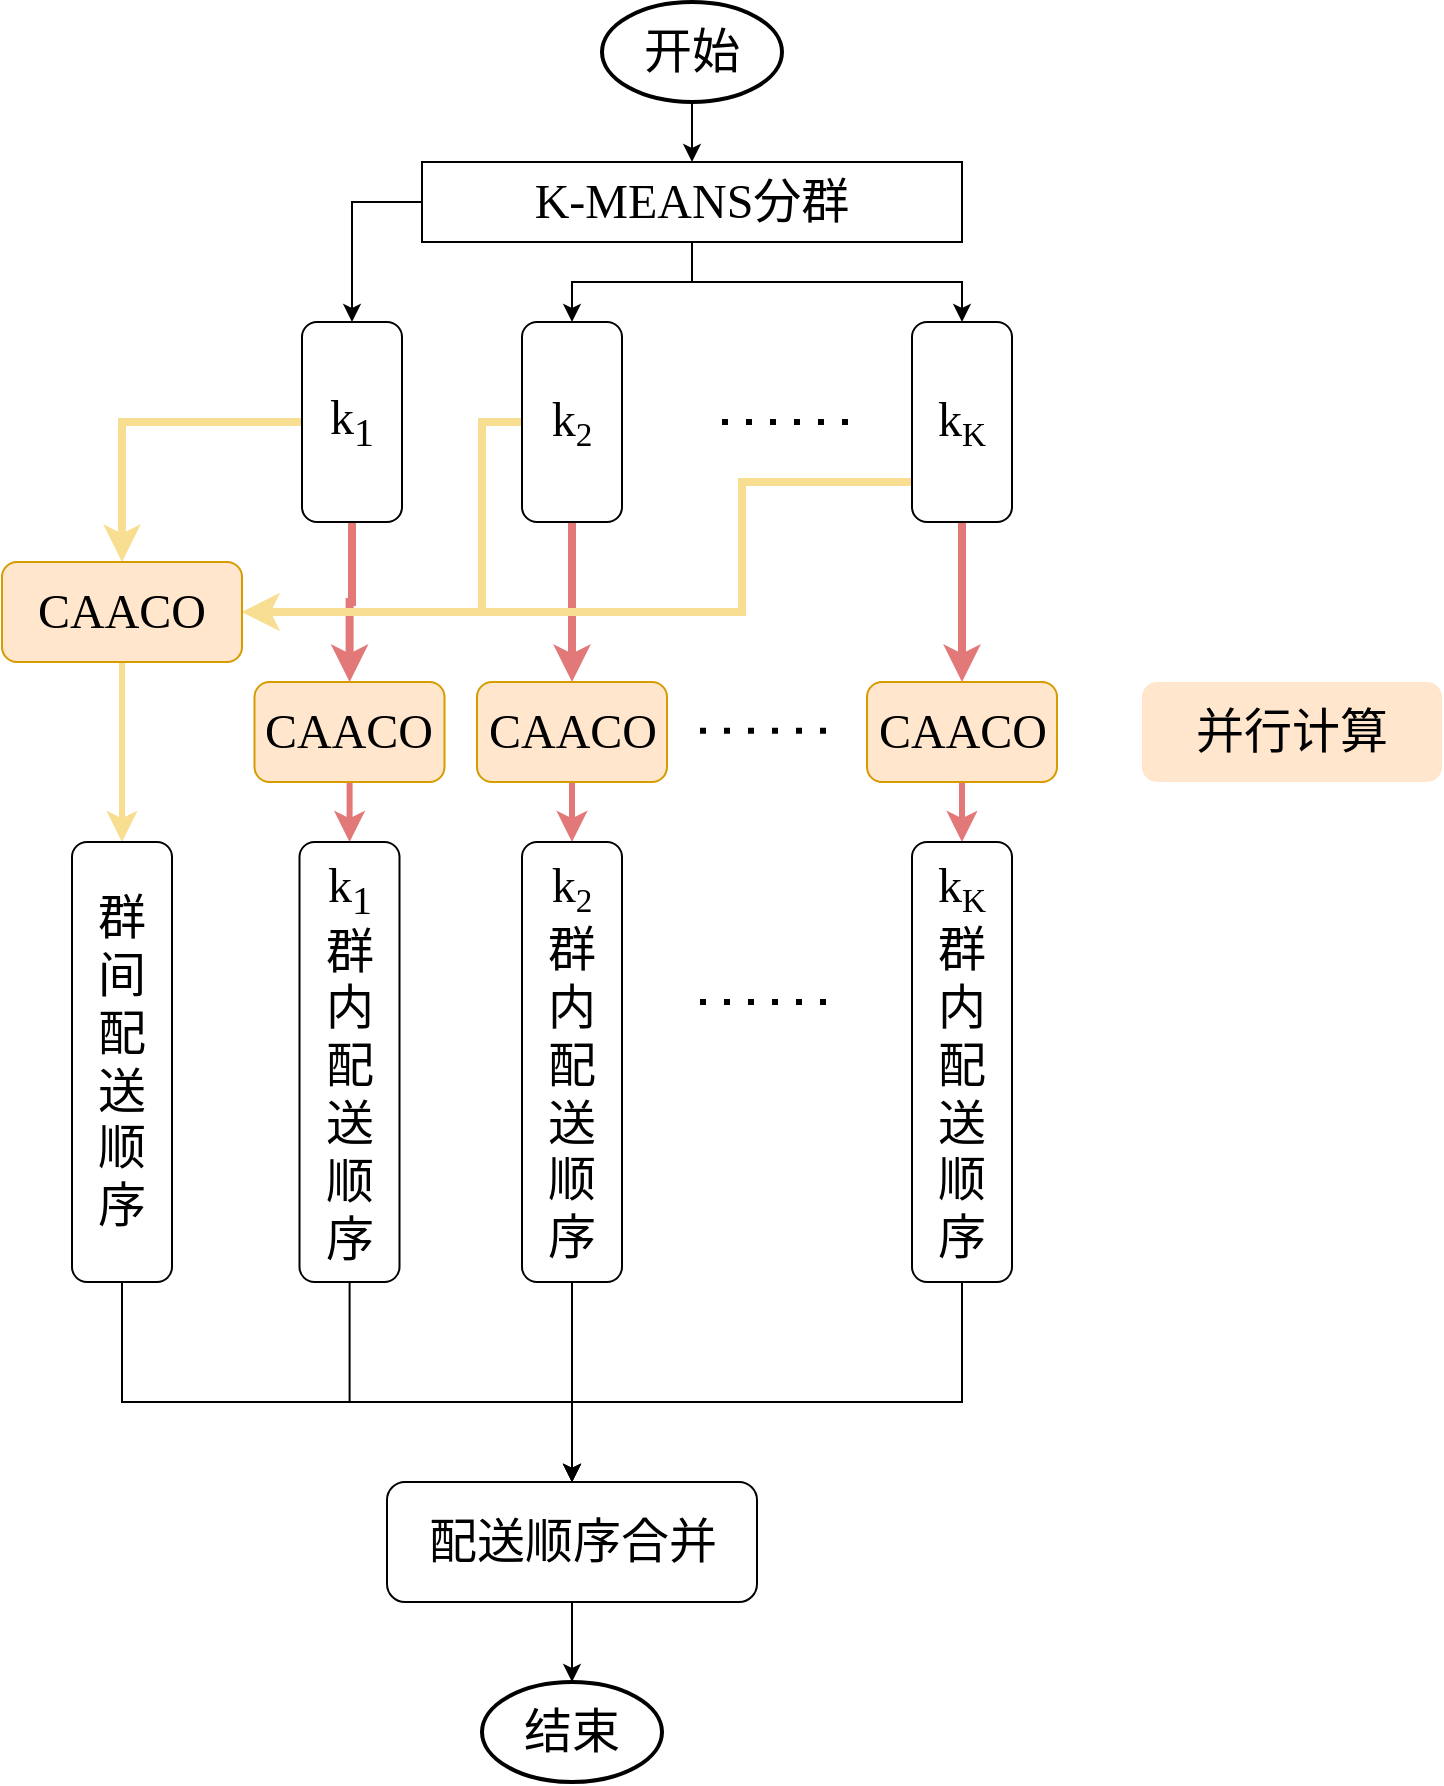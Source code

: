 <mxfile version="24.0.1" type="github">
  <diagram id="_y_MiWxf_ru2kXOl8PKq" name="第 1 页">
    <mxGraphModel dx="1682" dy="989" grid="1" gridSize="10" guides="1" tooltips="1" connect="1" arrows="1" fold="1" page="1" pageScale="1" pageWidth="827" pageHeight="1169" math="0" shadow="0">
      <root>
        <mxCell id="0" />
        <mxCell id="1" parent="0" />
        <mxCell id="ek3AfG3ewywKdCFBDNp1-17" value="" style="edgeStyle=orthogonalEdgeStyle;rounded=0;orthogonalLoop=1;jettySize=auto;html=1;fontSize=24;entryX=0.5;entryY=0;entryDx=0;entryDy=0;" parent="1" source="ek3AfG3ewywKdCFBDNp1-6" target="ek3AfG3ewywKdCFBDNp1-7" edge="1">
          <mxGeometry relative="1" as="geometry">
            <mxPoint x="380" y="200" as="targetPoint" />
          </mxGeometry>
        </mxCell>
        <mxCell id="ek3AfG3ewywKdCFBDNp1-6" value="&lt;font face=&quot;宋体&quot;&gt;开始&lt;/font&gt;" style="strokeWidth=2;html=1;shape=mxgraph.flowchart.start_1;whiteSpace=wrap;fontSize=24;fillColor=none;" parent="1" vertex="1">
          <mxGeometry x="330" y="140" width="90" height="50" as="geometry" />
        </mxCell>
        <mxCell id="ek3AfG3ewywKdCFBDNp1-19" value="" style="edgeStyle=orthogonalEdgeStyle;rounded=0;orthogonalLoop=1;jettySize=auto;html=1;fontSize=24;entryX=0.5;entryY=0;entryDx=0;entryDy=0;" parent="1" source="ek3AfG3ewywKdCFBDNp1-7" target="KWmsBKfHiFpu-AzZeGoA-4" edge="1">
          <mxGeometry relative="1" as="geometry">
            <mxPoint x="375" y="290" as="targetPoint" />
          </mxGeometry>
        </mxCell>
        <mxCell id="KWmsBKfHiFpu-AzZeGoA-8" style="edgeStyle=orthogonalEdgeStyle;rounded=0;orthogonalLoop=1;jettySize=auto;html=1;entryX=0.5;entryY=0;entryDx=0;entryDy=0;" parent="1" source="ek3AfG3ewywKdCFBDNp1-7" target="KWmsBKfHiFpu-AzZeGoA-3" edge="1">
          <mxGeometry relative="1" as="geometry" />
        </mxCell>
        <mxCell id="KWmsBKfHiFpu-AzZeGoA-9" style="edgeStyle=orthogonalEdgeStyle;rounded=0;orthogonalLoop=1;jettySize=auto;html=1;" parent="1" source="ek3AfG3ewywKdCFBDNp1-7" target="KWmsBKfHiFpu-AzZeGoA-6" edge="1">
          <mxGeometry relative="1" as="geometry" />
        </mxCell>
        <mxCell id="ek3AfG3ewywKdCFBDNp1-7" value="&lt;font face=&quot;Times New Roman&quot;&gt;K-MEANS&lt;/font&gt;&lt;font face=&quot;宋体&quot;&gt;分群&lt;/font&gt;" style="rounded=0;whiteSpace=wrap;html=1;fontSize=24;fillColor=none;" parent="1" vertex="1">
          <mxGeometry x="240" y="220" width="270" height="40" as="geometry" />
        </mxCell>
        <mxCell id="KWmsBKfHiFpu-AzZeGoA-11" value="" style="edgeStyle=orthogonalEdgeStyle;rounded=0;orthogonalLoop=1;jettySize=auto;html=1;strokeColor=#e27878;strokeWidth=4;" parent="1" source="KWmsBKfHiFpu-AzZeGoA-3" target="KWmsBKfHiFpu-AzZeGoA-10" edge="1">
          <mxGeometry relative="1" as="geometry" />
        </mxCell>
        <mxCell id="KWmsBKfHiFpu-AzZeGoA-19" style="edgeStyle=orthogonalEdgeStyle;rounded=0;orthogonalLoop=1;jettySize=auto;html=1;entryX=0.5;entryY=0;entryDx=0;entryDy=0;fillColor=#fff2cc;strokeColor=#f8de91;strokeWidth=4;" parent="1" source="KWmsBKfHiFpu-AzZeGoA-3" target="KWmsBKfHiFpu-AzZeGoA-21" edge="1">
          <mxGeometry relative="1" as="geometry">
            <mxPoint x="110" y="440" as="targetPoint" />
          </mxGeometry>
        </mxCell>
        <mxCell id="KWmsBKfHiFpu-AzZeGoA-3" value="&lt;font style=&quot;font-size: 24px;&quot;&gt;k&lt;sub&gt;1&lt;/sub&gt;&lt;/font&gt;" style="rounded=1;whiteSpace=wrap;html=1;fillColor=none;fontFamily=宋体;fontSize=24;" parent="1" vertex="1">
          <mxGeometry x="180" y="300" width="50" height="100" as="geometry" />
        </mxCell>
        <mxCell id="KWmsBKfHiFpu-AzZeGoA-13" style="edgeStyle=orthogonalEdgeStyle;rounded=0;orthogonalLoop=1;jettySize=auto;html=1;strokeColor=#e27878;strokeWidth=4;" parent="1" source="KWmsBKfHiFpu-AzZeGoA-4" target="KWmsBKfHiFpu-AzZeGoA-12" edge="1">
          <mxGeometry relative="1" as="geometry" />
        </mxCell>
        <mxCell id="KWmsBKfHiFpu-AzZeGoA-27" style="edgeStyle=orthogonalEdgeStyle;rounded=0;orthogonalLoop=1;jettySize=auto;html=1;fillColor=#fff2cc;strokeColor=#f8de91;strokeWidth=4;entryX=1;entryY=0.5;entryDx=0;entryDy=0;" parent="1" source="KWmsBKfHiFpu-AzZeGoA-4" target="KWmsBKfHiFpu-AzZeGoA-21" edge="1">
          <mxGeometry relative="1" as="geometry">
            <mxPoint x="180" y="420" as="targetPoint" />
            <Array as="points">
              <mxPoint x="270" y="350" />
              <mxPoint x="270" y="445" />
            </Array>
          </mxGeometry>
        </mxCell>
        <mxCell id="KWmsBKfHiFpu-AzZeGoA-4" value="&lt;font style=&quot;font-size: 24px;&quot;&gt;k&lt;/font&gt;&lt;font style=&quot;font-size: 20px;&quot;&gt;&lt;sub&gt;2&lt;/sub&gt;&lt;/font&gt;" style="rounded=1;whiteSpace=wrap;html=1;fillColor=none;fontFamily=宋体;fontSize=24;" parent="1" vertex="1">
          <mxGeometry x="290" y="300" width="50" height="100" as="geometry" />
        </mxCell>
        <mxCell id="KWmsBKfHiFpu-AzZeGoA-15" style="edgeStyle=orthogonalEdgeStyle;rounded=0;orthogonalLoop=1;jettySize=auto;html=1;entryX=0.5;entryY=0;entryDx=0;entryDy=0;strokeWidth=4;strokeColor=#e27878;" parent="1" source="KWmsBKfHiFpu-AzZeGoA-6" target="KWmsBKfHiFpu-AzZeGoA-14" edge="1">
          <mxGeometry relative="1" as="geometry" />
        </mxCell>
        <mxCell id="KWmsBKfHiFpu-AzZeGoA-28" style="edgeStyle=orthogonalEdgeStyle;rounded=0;orthogonalLoop=1;jettySize=auto;html=1;entryX=1;entryY=0.5;entryDx=0;entryDy=0;fillColor=#fff2cc;strokeColor=#f8de91;strokeWidth=4;" parent="1" source="KWmsBKfHiFpu-AzZeGoA-6" target="KWmsBKfHiFpu-AzZeGoA-21" edge="1">
          <mxGeometry relative="1" as="geometry">
            <Array as="points">
              <mxPoint x="400" y="380" />
              <mxPoint x="400" y="445" />
            </Array>
          </mxGeometry>
        </mxCell>
        <mxCell id="KWmsBKfHiFpu-AzZeGoA-6" value="&lt;font style=&quot;font-size: 24px;&quot;&gt;k&lt;/font&gt;&lt;font style=&quot;font-size: 20px;&quot;&gt;&lt;sub&gt;K&lt;/sub&gt;&lt;/font&gt;" style="rounded=1;whiteSpace=wrap;html=1;fillColor=none;fontFamily=宋体;fontSize=24;" parent="1" vertex="1">
          <mxGeometry x="485" y="300" width="50" height="100" as="geometry" />
        </mxCell>
        <mxCell id="KWmsBKfHiFpu-AzZeGoA-7" value="" style="endArrow=none;dashed=1;html=1;dashPattern=1 3;strokeWidth=3;rounded=0;" parent="1" edge="1">
          <mxGeometry width="50" height="50" relative="1" as="geometry">
            <mxPoint x="390" y="350" as="sourcePoint" />
            <mxPoint x="460" y="350" as="targetPoint" />
          </mxGeometry>
        </mxCell>
        <mxCell id="zpgxpEKYq8m902Y9zk07-6" value="" style="edgeStyle=orthogonalEdgeStyle;rounded=0;orthogonalLoop=1;jettySize=auto;html=1;strokeWidth=3;strokeColor=#e27878;" edge="1" parent="1" source="KWmsBKfHiFpu-AzZeGoA-10" target="zpgxpEKYq8m902Y9zk07-2">
          <mxGeometry relative="1" as="geometry" />
        </mxCell>
        <mxCell id="KWmsBKfHiFpu-AzZeGoA-10" value="CAACO" style="rounded=1;whiteSpace=wrap;html=1;fillColor=#ffe6cc;fontFamily=宋体;fontSize=24;strokeColor=#d79b00;" parent="1" vertex="1">
          <mxGeometry x="156.25" y="480" width="95" height="50" as="geometry" />
        </mxCell>
        <mxCell id="zpgxpEKYq8m902Y9zk07-7" value="" style="edgeStyle=orthogonalEdgeStyle;rounded=0;orthogonalLoop=1;jettySize=auto;html=1;strokeWidth=3;strokeColor=#e27878;" edge="1" parent="1" source="KWmsBKfHiFpu-AzZeGoA-12" target="zpgxpEKYq8m902Y9zk07-3">
          <mxGeometry relative="1" as="geometry" />
        </mxCell>
        <mxCell id="KWmsBKfHiFpu-AzZeGoA-12" value="CAACO" style="rounded=1;whiteSpace=wrap;html=1;fillColor=#ffe6cc;fontFamily=宋体;fontSize=24;strokeColor=#d79b00;" parent="1" vertex="1">
          <mxGeometry x="267.5" y="480" width="95" height="50" as="geometry" />
        </mxCell>
        <mxCell id="zpgxpEKYq8m902Y9zk07-8" value="" style="edgeStyle=orthogonalEdgeStyle;rounded=0;orthogonalLoop=1;jettySize=auto;html=1;strokeWidth=3;strokeColor=#e27878;" edge="1" parent="1" source="KWmsBKfHiFpu-AzZeGoA-14" target="zpgxpEKYq8m902Y9zk07-4">
          <mxGeometry relative="1" as="geometry" />
        </mxCell>
        <mxCell id="KWmsBKfHiFpu-AzZeGoA-14" value="CAACO" style="rounded=1;whiteSpace=wrap;html=1;fillColor=#ffe6cc;fontFamily=宋体;fontSize=24;strokeColor=#d79b00;" parent="1" vertex="1">
          <mxGeometry x="462.5" y="480" width="95" height="50" as="geometry" />
        </mxCell>
        <mxCell id="KWmsBKfHiFpu-AzZeGoA-16" value="" style="endArrow=none;dashed=1;html=1;dashPattern=1 3;strokeWidth=3;rounded=0;" parent="1" edge="1">
          <mxGeometry width="50" height="50" relative="1" as="geometry">
            <mxPoint x="379" y="504.33" as="sourcePoint" />
            <mxPoint x="449" y="504.33" as="targetPoint" />
          </mxGeometry>
        </mxCell>
        <mxCell id="zpgxpEKYq8m902Y9zk07-9" style="edgeStyle=orthogonalEdgeStyle;rounded=0;orthogonalLoop=1;jettySize=auto;html=1;strokeWidth=3;strokeColor=#f8de91;" edge="1" parent="1" source="KWmsBKfHiFpu-AzZeGoA-21" target="KWmsBKfHiFpu-AzZeGoA-30">
          <mxGeometry relative="1" as="geometry" />
        </mxCell>
        <mxCell id="KWmsBKfHiFpu-AzZeGoA-21" value="CAACO" style="rounded=1;whiteSpace=wrap;html=1;fillColor=#ffe6cc;fontFamily=宋体;fontSize=24;strokeColor=#d79b00;" parent="1" vertex="1">
          <mxGeometry x="30" y="420" width="120" height="50" as="geometry" />
        </mxCell>
        <mxCell id="zpgxpEKYq8m902Y9zk07-12" value="" style="edgeStyle=orthogonalEdgeStyle;rounded=0;orthogonalLoop=1;jettySize=auto;html=1;" edge="1" parent="1" source="KWmsBKfHiFpu-AzZeGoA-30" target="zpgxpEKYq8m902Y9zk07-11">
          <mxGeometry relative="1" as="geometry">
            <Array as="points">
              <mxPoint x="90" y="840" />
              <mxPoint x="315" y="840" />
            </Array>
          </mxGeometry>
        </mxCell>
        <mxCell id="KWmsBKfHiFpu-AzZeGoA-30" value="群&lt;div&gt;间&lt;/div&gt;&lt;div&gt;配&lt;/div&gt;&lt;div&gt;送&lt;/div&gt;&lt;div&gt;顺&lt;/div&gt;&lt;div&gt;序&lt;/div&gt;" style="rounded=1;whiteSpace=wrap;html=1;fillColor=none;fontFamily=宋体;fontSize=24;" parent="1" vertex="1">
          <mxGeometry x="65" y="560" width="50" height="220" as="geometry" />
        </mxCell>
        <mxCell id="zpgxpEKYq8m902Y9zk07-13" style="edgeStyle=orthogonalEdgeStyle;rounded=0;orthogonalLoop=1;jettySize=auto;html=1;entryX=0.5;entryY=0;entryDx=0;entryDy=0;" edge="1" parent="1" source="zpgxpEKYq8m902Y9zk07-2" target="zpgxpEKYq8m902Y9zk07-11">
          <mxGeometry relative="1" as="geometry">
            <Array as="points">
              <mxPoint x="204" y="840" />
              <mxPoint x="315" y="840" />
            </Array>
          </mxGeometry>
        </mxCell>
        <mxCell id="zpgxpEKYq8m902Y9zk07-2" value="&lt;div&gt;k&lt;sub&gt;1&lt;/sub&gt;&lt;/div&gt;群&lt;div&gt;&lt;span style=&quot;background-color: initial;&quot;&gt;内&lt;/span&gt;&lt;/div&gt;&lt;div&gt;&lt;span style=&quot;background-color: initial;&quot;&gt;配&lt;/span&gt;&lt;br&gt;&lt;/div&gt;&lt;div&gt;送&lt;/div&gt;&lt;div&gt;顺&lt;/div&gt;&lt;div&gt;序&lt;/div&gt;" style="rounded=1;whiteSpace=wrap;html=1;fillColor=none;fontFamily=宋体;fontSize=24;" vertex="1" parent="1">
          <mxGeometry x="178.75" y="560" width="50" height="220" as="geometry" />
        </mxCell>
        <mxCell id="zpgxpEKYq8m902Y9zk07-14" style="edgeStyle=orthogonalEdgeStyle;rounded=0;orthogonalLoop=1;jettySize=auto;html=1;entryX=0.5;entryY=0;entryDx=0;entryDy=0;" edge="1" parent="1" source="zpgxpEKYq8m902Y9zk07-3" target="zpgxpEKYq8m902Y9zk07-11">
          <mxGeometry relative="1" as="geometry" />
        </mxCell>
        <mxCell id="zpgxpEKYq8m902Y9zk07-3" value="&lt;div&gt;k&lt;span style=&quot;font-size: 20px;&quot;&gt;&lt;sub&gt;2&lt;/sub&gt;&lt;/span&gt;&lt;/div&gt;群&lt;div&gt;&lt;span style=&quot;background-color: initial;&quot;&gt;内&lt;/span&gt;&lt;/div&gt;&lt;div&gt;&lt;span style=&quot;background-color: initial;&quot;&gt;配&lt;/span&gt;&lt;br&gt;&lt;/div&gt;&lt;div&gt;送&lt;/div&gt;&lt;div&gt;顺&lt;/div&gt;&lt;div&gt;序&lt;/div&gt;" style="rounded=1;whiteSpace=wrap;html=1;fillColor=none;fontFamily=宋体;fontSize=24;" vertex="1" parent="1">
          <mxGeometry x="290" y="560" width="50" height="220" as="geometry" />
        </mxCell>
        <mxCell id="zpgxpEKYq8m902Y9zk07-15" style="edgeStyle=orthogonalEdgeStyle;rounded=0;orthogonalLoop=1;jettySize=auto;html=1;entryX=0.5;entryY=0;entryDx=0;entryDy=0;" edge="1" parent="1" source="zpgxpEKYq8m902Y9zk07-4" target="zpgxpEKYq8m902Y9zk07-11">
          <mxGeometry relative="1" as="geometry">
            <Array as="points">
              <mxPoint x="510" y="840" />
              <mxPoint x="315" y="840" />
            </Array>
          </mxGeometry>
        </mxCell>
        <mxCell id="zpgxpEKYq8m902Y9zk07-4" value="&lt;div&gt;k&lt;span style=&quot;font-size: 20px;&quot;&gt;&lt;sub&gt;K&lt;/sub&gt;&lt;/span&gt;&lt;/div&gt;群&lt;div&gt;&lt;span style=&quot;background-color: initial;&quot;&gt;内&lt;/span&gt;&lt;/div&gt;&lt;div&gt;&lt;span style=&quot;background-color: initial;&quot;&gt;配&lt;/span&gt;&lt;br&gt;&lt;/div&gt;&lt;div&gt;送&lt;/div&gt;&lt;div&gt;顺&lt;/div&gt;&lt;div&gt;序&lt;/div&gt;" style="rounded=1;whiteSpace=wrap;html=1;fillColor=none;fontFamily=宋体;fontSize=24;" vertex="1" parent="1">
          <mxGeometry x="485" y="560" width="50" height="220" as="geometry" />
        </mxCell>
        <mxCell id="zpgxpEKYq8m902Y9zk07-5" value="" style="endArrow=none;dashed=1;html=1;dashPattern=1 3;strokeWidth=3;rounded=0;" edge="1" parent="1">
          <mxGeometry width="50" height="50" relative="1" as="geometry">
            <mxPoint x="379" y="640.0" as="sourcePoint" />
            <mxPoint x="449" y="640.0" as="targetPoint" />
          </mxGeometry>
        </mxCell>
        <mxCell id="zpgxpEKYq8m902Y9zk07-10" value="&lt;span style=&quot;font-size: 18pt;&quot;&gt;&lt;font face=&quot;宋体&quot;&gt;并行计算&lt;/font&gt;&lt;/span&gt;" style="rounded=1;whiteSpace=wrap;html=1;fillColor=#ffe6cc;fontFamily=宋体;fontSize=24;strokeColor=none;" vertex="1" parent="1">
          <mxGeometry x="600" y="480" width="150" height="50" as="geometry" />
        </mxCell>
        <mxCell id="zpgxpEKYq8m902Y9zk07-16" style="edgeStyle=orthogonalEdgeStyle;rounded=0;orthogonalLoop=1;jettySize=auto;html=1;entryX=0.5;entryY=0;entryDx=0;entryDy=0;entryPerimeter=0;" edge="1" parent="1" source="zpgxpEKYq8m902Y9zk07-11" target="zpgxpEKYq8m902Y9zk07-17">
          <mxGeometry relative="1" as="geometry">
            <mxPoint x="315" y="980.0" as="targetPoint" />
          </mxGeometry>
        </mxCell>
        <mxCell id="zpgxpEKYq8m902Y9zk07-11" value="配送顺序合并" style="whiteSpace=wrap;html=1;fontSize=24;fontFamily=宋体;fillColor=none;rounded=1;" vertex="1" parent="1">
          <mxGeometry x="222.5" y="880" width="185" height="60" as="geometry" />
        </mxCell>
        <mxCell id="zpgxpEKYq8m902Y9zk07-17" value="&lt;font face=&quot;宋体&quot;&gt;结束&lt;/font&gt;" style="strokeWidth=2;html=1;shape=mxgraph.flowchart.start_1;whiteSpace=wrap;fontSize=24;fillColor=none;" vertex="1" parent="1">
          <mxGeometry x="270" y="980" width="90" height="50" as="geometry" />
        </mxCell>
      </root>
    </mxGraphModel>
  </diagram>
</mxfile>
